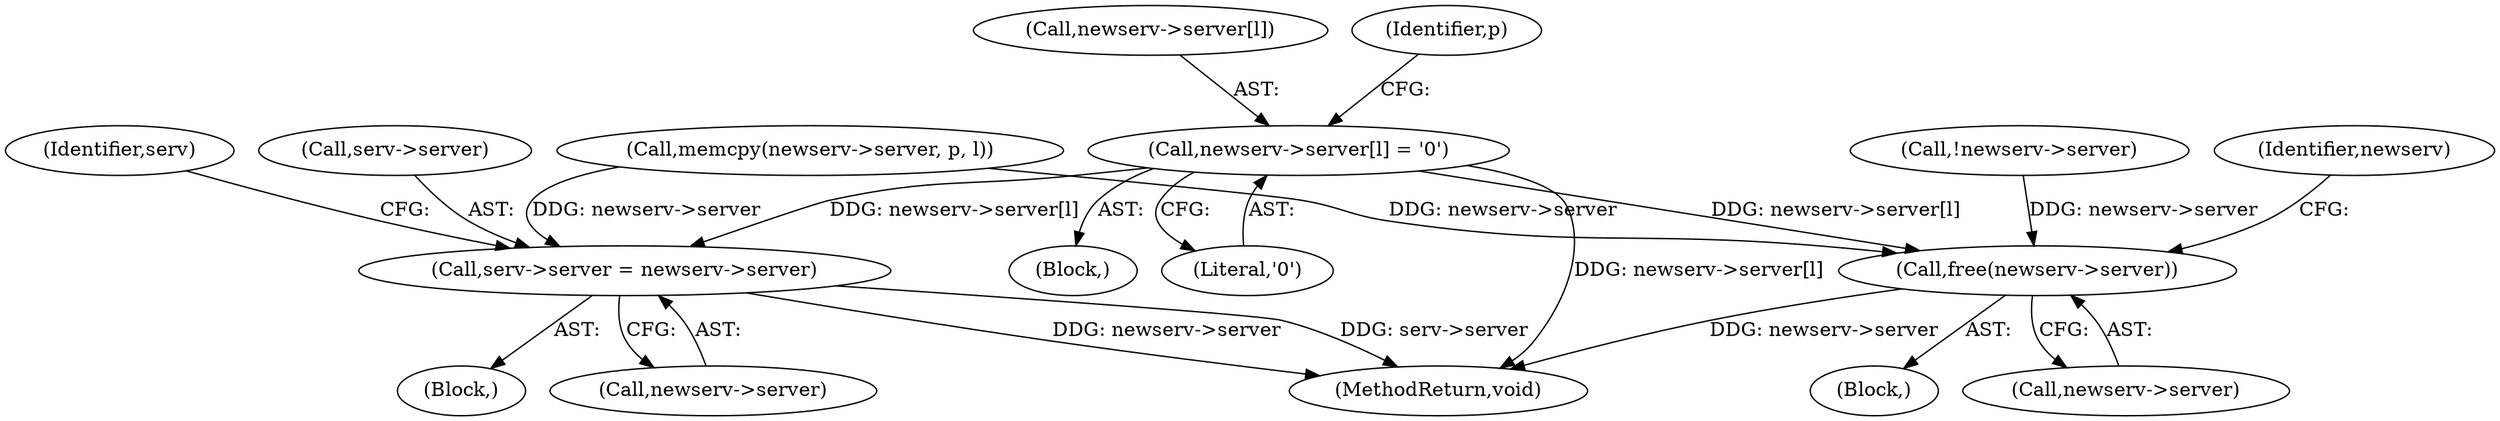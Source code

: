 digraph "0_miniupnp_b238cade9a173c6f751a34acf8ccff838a62aa47@array" {
"1000885" [label="(Call,newserv->server[l] = '\0')"];
"1001010" [label="(Call,serv->server = newserv->server)"];
"1001112" [label="(Call,free(newserv->server))"];
"1000879" [label="(Call,memcpy(newserv->server, p, l))"];
"1000870" [label="(Call,!newserv->server)"];
"1001113" [label="(Call,newserv->server)"];
"1000886" [label="(Call,newserv->server[l])"];
"1001118" [label="(Identifier,newserv)"];
"1000891" [label="(Literal,'\0')"];
"1000994" [label="(Block,)"];
"1001010" [label="(Call,serv->server = newserv->server)"];
"1001019" [label="(Identifier,serv)"];
"1000885" [label="(Call,newserv->server[l] = '\0')"];
"1000893" [label="(Identifier,p)"];
"1001112" [label="(Call,free(newserv->server))"];
"1001014" [label="(Call,newserv->server)"];
"1001011" [label="(Call,serv->server)"];
"1001103" [label="(Block,)"];
"1001136" [label="(MethodReturn,void)"];
"1000255" [label="(Block,)"];
"1000885" -> "1000255"  [label="AST: "];
"1000885" -> "1000891"  [label="CFG: "];
"1000886" -> "1000885"  [label="AST: "];
"1000891" -> "1000885"  [label="AST: "];
"1000893" -> "1000885"  [label="CFG: "];
"1000885" -> "1001136"  [label="DDG: newserv->server[l]"];
"1000885" -> "1001010"  [label="DDG: newserv->server[l]"];
"1000885" -> "1001112"  [label="DDG: newserv->server[l]"];
"1001010" -> "1000994"  [label="AST: "];
"1001010" -> "1001014"  [label="CFG: "];
"1001011" -> "1001010"  [label="AST: "];
"1001014" -> "1001010"  [label="AST: "];
"1001019" -> "1001010"  [label="CFG: "];
"1001010" -> "1001136"  [label="DDG: newserv->server"];
"1001010" -> "1001136"  [label="DDG: serv->server"];
"1000879" -> "1001010"  [label="DDG: newserv->server"];
"1001112" -> "1001103"  [label="AST: "];
"1001112" -> "1001113"  [label="CFG: "];
"1001113" -> "1001112"  [label="AST: "];
"1001118" -> "1001112"  [label="CFG: "];
"1001112" -> "1001136"  [label="DDG: newserv->server"];
"1000870" -> "1001112"  [label="DDG: newserv->server"];
"1000879" -> "1001112"  [label="DDG: newserv->server"];
}
